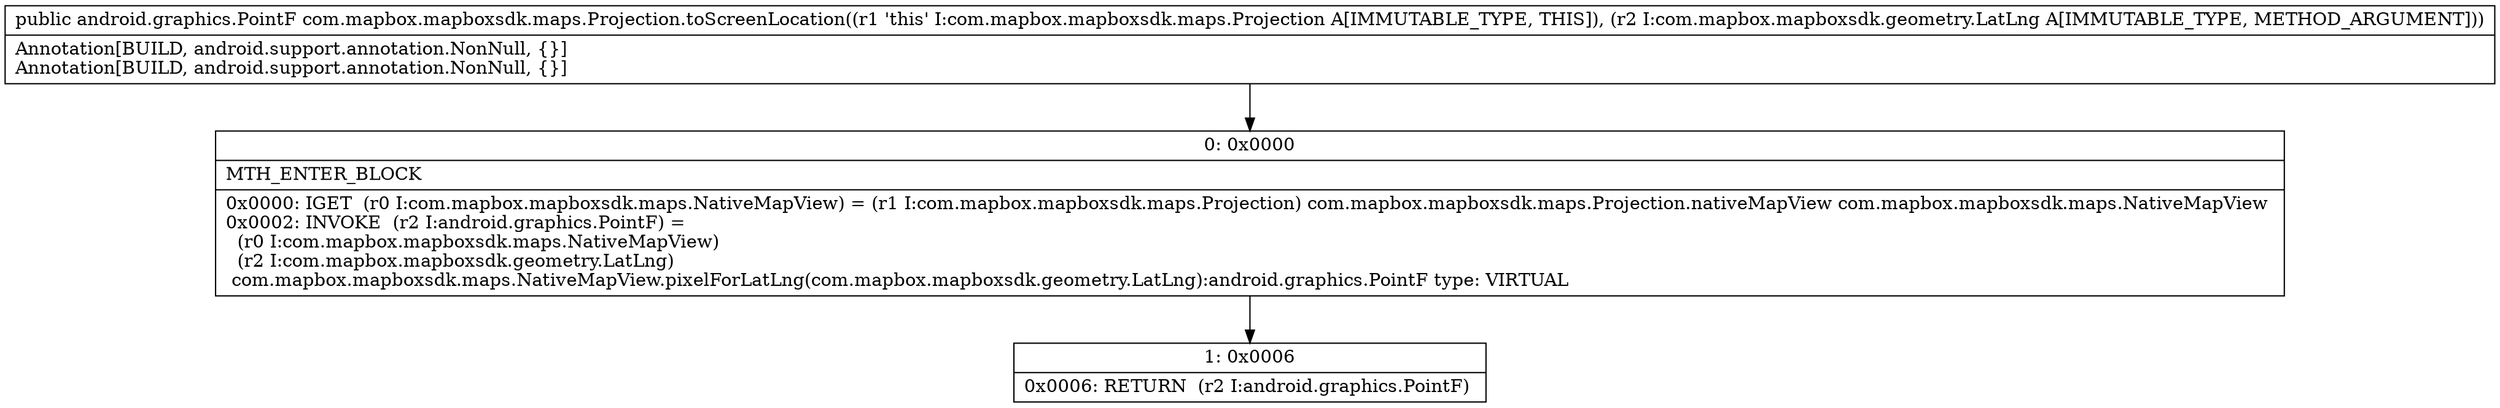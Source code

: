 digraph "CFG forcom.mapbox.mapboxsdk.maps.Projection.toScreenLocation(Lcom\/mapbox\/mapboxsdk\/geometry\/LatLng;)Landroid\/graphics\/PointF;" {
Node_0 [shape=record,label="{0\:\ 0x0000|MTH_ENTER_BLOCK\l|0x0000: IGET  (r0 I:com.mapbox.mapboxsdk.maps.NativeMapView) = (r1 I:com.mapbox.mapboxsdk.maps.Projection) com.mapbox.mapboxsdk.maps.Projection.nativeMapView com.mapbox.mapboxsdk.maps.NativeMapView \l0x0002: INVOKE  (r2 I:android.graphics.PointF) = \l  (r0 I:com.mapbox.mapboxsdk.maps.NativeMapView)\l  (r2 I:com.mapbox.mapboxsdk.geometry.LatLng)\l com.mapbox.mapboxsdk.maps.NativeMapView.pixelForLatLng(com.mapbox.mapboxsdk.geometry.LatLng):android.graphics.PointF type: VIRTUAL \l}"];
Node_1 [shape=record,label="{1\:\ 0x0006|0x0006: RETURN  (r2 I:android.graphics.PointF) \l}"];
MethodNode[shape=record,label="{public android.graphics.PointF com.mapbox.mapboxsdk.maps.Projection.toScreenLocation((r1 'this' I:com.mapbox.mapboxsdk.maps.Projection A[IMMUTABLE_TYPE, THIS]), (r2 I:com.mapbox.mapboxsdk.geometry.LatLng A[IMMUTABLE_TYPE, METHOD_ARGUMENT]))  | Annotation[BUILD, android.support.annotation.NonNull, \{\}]\lAnnotation[BUILD, android.support.annotation.NonNull, \{\}]\l}"];
MethodNode -> Node_0;
Node_0 -> Node_1;
}

